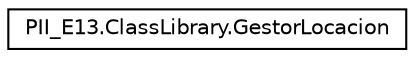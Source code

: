 digraph "Graphical Class Hierarchy"
{
 // INTERACTIVE_SVG=YES
 // LATEX_PDF_SIZE
  edge [fontname="Helvetica",fontsize="10",labelfontname="Helvetica",labelfontsize="10"];
  node [fontname="Helvetica",fontsize="10",shape=record];
  rankdir="LR";
  Node0 [label="PII_E13.ClassLibrary.GestorLocacion",height=0.2,width=0.4,color="black", fillcolor="white", style="filled",URL="$classPII_E13.ClassLibrary_1_1GestorLocacion.html",tooltip="Patrones y principios utilizados en esta clase: Expert conocer la informacion de las ubicaciones a la..."];
}
